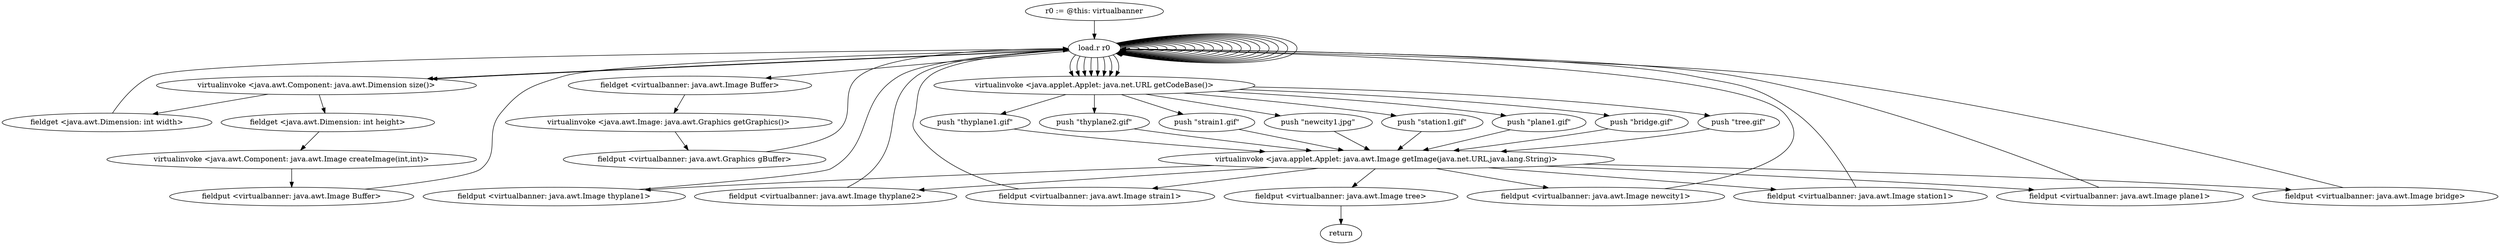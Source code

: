 digraph "" {
    "r0 := @this: virtualbanner"
    "load.r r0"
    "r0 := @this: virtualbanner"->"load.r r0";
    "load.r r0"->"load.r r0";
    "load.r r0"->"load.r r0";
    "virtualinvoke <java.awt.Component: java.awt.Dimension size()>"
    "load.r r0"->"virtualinvoke <java.awt.Component: java.awt.Dimension size()>";
    "fieldget <java.awt.Dimension: int width>"
    "virtualinvoke <java.awt.Component: java.awt.Dimension size()>"->"fieldget <java.awt.Dimension: int width>";
    "fieldget <java.awt.Dimension: int width>"->"load.r r0";
    "load.r r0"->"virtualinvoke <java.awt.Component: java.awt.Dimension size()>";
    "fieldget <java.awt.Dimension: int height>"
    "virtualinvoke <java.awt.Component: java.awt.Dimension size()>"->"fieldget <java.awt.Dimension: int height>";
    "virtualinvoke <java.awt.Component: java.awt.Image createImage(int,int)>"
    "fieldget <java.awt.Dimension: int height>"->"virtualinvoke <java.awt.Component: java.awt.Image createImage(int,int)>";
    "fieldput <virtualbanner: java.awt.Image Buffer>"
    "virtualinvoke <java.awt.Component: java.awt.Image createImage(int,int)>"->"fieldput <virtualbanner: java.awt.Image Buffer>";
    "fieldput <virtualbanner: java.awt.Image Buffer>"->"load.r r0";
    "load.r r0"->"load.r r0";
    "fieldget <virtualbanner: java.awt.Image Buffer>"
    "load.r r0"->"fieldget <virtualbanner: java.awt.Image Buffer>";
    "virtualinvoke <java.awt.Image: java.awt.Graphics getGraphics()>"
    "fieldget <virtualbanner: java.awt.Image Buffer>"->"virtualinvoke <java.awt.Image: java.awt.Graphics getGraphics()>";
    "fieldput <virtualbanner: java.awt.Graphics gBuffer>"
    "virtualinvoke <java.awt.Image: java.awt.Graphics getGraphics()>"->"fieldput <virtualbanner: java.awt.Graphics gBuffer>";
    "fieldput <virtualbanner: java.awt.Graphics gBuffer>"->"load.r r0";
    "load.r r0"->"load.r r0";
    "load.r r0"->"load.r r0";
    "virtualinvoke <java.applet.Applet: java.net.URL getCodeBase()>"
    "load.r r0"->"virtualinvoke <java.applet.Applet: java.net.URL getCodeBase()>";
    "push \"thyplane1.gif\""
    "virtualinvoke <java.applet.Applet: java.net.URL getCodeBase()>"->"push \"thyplane1.gif\"";
    "virtualinvoke <java.applet.Applet: java.awt.Image getImage(java.net.URL,java.lang.String)>"
    "push \"thyplane1.gif\""->"virtualinvoke <java.applet.Applet: java.awt.Image getImage(java.net.URL,java.lang.String)>";
    "fieldput <virtualbanner: java.awt.Image thyplane1>"
    "virtualinvoke <java.applet.Applet: java.awt.Image getImage(java.net.URL,java.lang.String)>"->"fieldput <virtualbanner: java.awt.Image thyplane1>";
    "fieldput <virtualbanner: java.awt.Image thyplane1>"->"load.r r0";
    "load.r r0"->"load.r r0";
    "load.r r0"->"load.r r0";
    "load.r r0"->"virtualinvoke <java.applet.Applet: java.net.URL getCodeBase()>";
    "push \"thyplane2.gif\""
    "virtualinvoke <java.applet.Applet: java.net.URL getCodeBase()>"->"push \"thyplane2.gif\"";
    "push \"thyplane2.gif\""->"virtualinvoke <java.applet.Applet: java.awt.Image getImage(java.net.URL,java.lang.String)>";
    "fieldput <virtualbanner: java.awt.Image thyplane2>"
    "virtualinvoke <java.applet.Applet: java.awt.Image getImage(java.net.URL,java.lang.String)>"->"fieldput <virtualbanner: java.awt.Image thyplane2>";
    "fieldput <virtualbanner: java.awt.Image thyplane2>"->"load.r r0";
    "load.r r0"->"load.r r0";
    "load.r r0"->"load.r r0";
    "load.r r0"->"virtualinvoke <java.applet.Applet: java.net.URL getCodeBase()>";
    "push \"strain1.gif\""
    "virtualinvoke <java.applet.Applet: java.net.URL getCodeBase()>"->"push \"strain1.gif\"";
    "push \"strain1.gif\""->"virtualinvoke <java.applet.Applet: java.awt.Image getImage(java.net.URL,java.lang.String)>";
    "fieldput <virtualbanner: java.awt.Image strain1>"
    "virtualinvoke <java.applet.Applet: java.awt.Image getImage(java.net.URL,java.lang.String)>"->"fieldput <virtualbanner: java.awt.Image strain1>";
    "fieldput <virtualbanner: java.awt.Image strain1>"->"load.r r0";
    "load.r r0"->"load.r r0";
    "load.r r0"->"load.r r0";
    "load.r r0"->"virtualinvoke <java.applet.Applet: java.net.URL getCodeBase()>";
    "push \"newcity1.jpg\""
    "virtualinvoke <java.applet.Applet: java.net.URL getCodeBase()>"->"push \"newcity1.jpg\"";
    "push \"newcity1.jpg\""->"virtualinvoke <java.applet.Applet: java.awt.Image getImage(java.net.URL,java.lang.String)>";
    "fieldput <virtualbanner: java.awt.Image newcity1>"
    "virtualinvoke <java.applet.Applet: java.awt.Image getImage(java.net.URL,java.lang.String)>"->"fieldput <virtualbanner: java.awt.Image newcity1>";
    "fieldput <virtualbanner: java.awt.Image newcity1>"->"load.r r0";
    "load.r r0"->"load.r r0";
    "load.r r0"->"load.r r0";
    "load.r r0"->"virtualinvoke <java.applet.Applet: java.net.URL getCodeBase()>";
    "push \"station1.gif\""
    "virtualinvoke <java.applet.Applet: java.net.URL getCodeBase()>"->"push \"station1.gif\"";
    "push \"station1.gif\""->"virtualinvoke <java.applet.Applet: java.awt.Image getImage(java.net.URL,java.lang.String)>";
    "fieldput <virtualbanner: java.awt.Image station1>"
    "virtualinvoke <java.applet.Applet: java.awt.Image getImage(java.net.URL,java.lang.String)>"->"fieldput <virtualbanner: java.awt.Image station1>";
    "fieldput <virtualbanner: java.awt.Image station1>"->"load.r r0";
    "load.r r0"->"load.r r0";
    "load.r r0"->"load.r r0";
    "load.r r0"->"virtualinvoke <java.applet.Applet: java.net.URL getCodeBase()>";
    "push \"plane1.gif\""
    "virtualinvoke <java.applet.Applet: java.net.URL getCodeBase()>"->"push \"plane1.gif\"";
    "push \"plane1.gif\""->"virtualinvoke <java.applet.Applet: java.awt.Image getImage(java.net.URL,java.lang.String)>";
    "fieldput <virtualbanner: java.awt.Image plane1>"
    "virtualinvoke <java.applet.Applet: java.awt.Image getImage(java.net.URL,java.lang.String)>"->"fieldput <virtualbanner: java.awt.Image plane1>";
    "fieldput <virtualbanner: java.awt.Image plane1>"->"load.r r0";
    "load.r r0"->"load.r r0";
    "load.r r0"->"load.r r0";
    "load.r r0"->"virtualinvoke <java.applet.Applet: java.net.URL getCodeBase()>";
    "push \"bridge.gif\""
    "virtualinvoke <java.applet.Applet: java.net.URL getCodeBase()>"->"push \"bridge.gif\"";
    "push \"bridge.gif\""->"virtualinvoke <java.applet.Applet: java.awt.Image getImage(java.net.URL,java.lang.String)>";
    "fieldput <virtualbanner: java.awt.Image bridge>"
    "virtualinvoke <java.applet.Applet: java.awt.Image getImage(java.net.URL,java.lang.String)>"->"fieldput <virtualbanner: java.awt.Image bridge>";
    "fieldput <virtualbanner: java.awt.Image bridge>"->"load.r r0";
    "load.r r0"->"load.r r0";
    "load.r r0"->"load.r r0";
    "load.r r0"->"virtualinvoke <java.applet.Applet: java.net.URL getCodeBase()>";
    "push \"tree.gif\""
    "virtualinvoke <java.applet.Applet: java.net.URL getCodeBase()>"->"push \"tree.gif\"";
    "push \"tree.gif\""->"virtualinvoke <java.applet.Applet: java.awt.Image getImage(java.net.URL,java.lang.String)>";
    "fieldput <virtualbanner: java.awt.Image tree>"
    "virtualinvoke <java.applet.Applet: java.awt.Image getImage(java.net.URL,java.lang.String)>"->"fieldput <virtualbanner: java.awt.Image tree>";
    "return"
    "fieldput <virtualbanner: java.awt.Image tree>"->"return";
}
